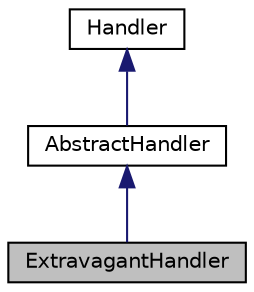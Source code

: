 digraph "ExtravagantHandler"
{
 // LATEX_PDF_SIZE
  edge [fontname="Helvetica",fontsize="10",labelfontname="Helvetica",labelfontsize="10"];
  node [fontname="Helvetica",fontsize="10",shape=record];
  Node1 [label="ExtravagantHandler",height=0.2,width=0.4,color="black", fillcolor="grey75", style="filled", fontcolor="black",tooltip="this class handles rides with extravagant entities"];
  Node2 -> Node1 [dir="back",color="midnightblue",fontsize="10",style="solid",fontname="Helvetica"];
  Node2 [label="AbstractHandler",height=0.2,width=0.4,color="black", fillcolor="white", style="filled",URL="$classAbstractHandler.html",tooltip="This class inherits from the Handler class and is an abstract handler that will be used to chain hand..."];
  Node3 -> Node2 [dir="back",color="midnightblue",fontsize="10",style="solid",fontname="Helvetica"];
  Node3 [label="Handler",height=0.2,width=0.4,color="black", fillcolor="white", style="filled",URL="$classHandler.html",tooltip="this class is the base class for the handler classes"];
}
